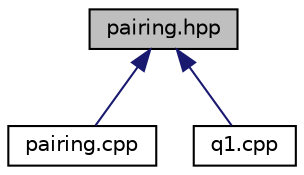 digraph "pairing.hpp"
{
  edge [fontname="Helvetica",fontsize="10",labelfontname="Helvetica",labelfontsize="10"];
  node [fontname="Helvetica",fontsize="10",shape=record];
  Node1 [label="pairing.hpp",height=0.2,width=0.4,color="black", fillcolor="grey75", style="filled", fontcolor="black"];
  Node1 -> Node2 [dir="back",color="midnightblue",fontsize="10",style="solid",fontname="Helvetica"];
  Node2 [label="pairing.cpp",height=0.2,width=0.4,color="black", fillcolor="white", style="filled",URL="$pairing_8cpp.html"];
  Node1 -> Node3 [dir="back",color="midnightblue",fontsize="10",style="solid",fontname="Helvetica"];
  Node3 [label="q1.cpp",height=0.2,width=0.4,color="black", fillcolor="white", style="filled",URL="$q1_8cpp.html"];
}
